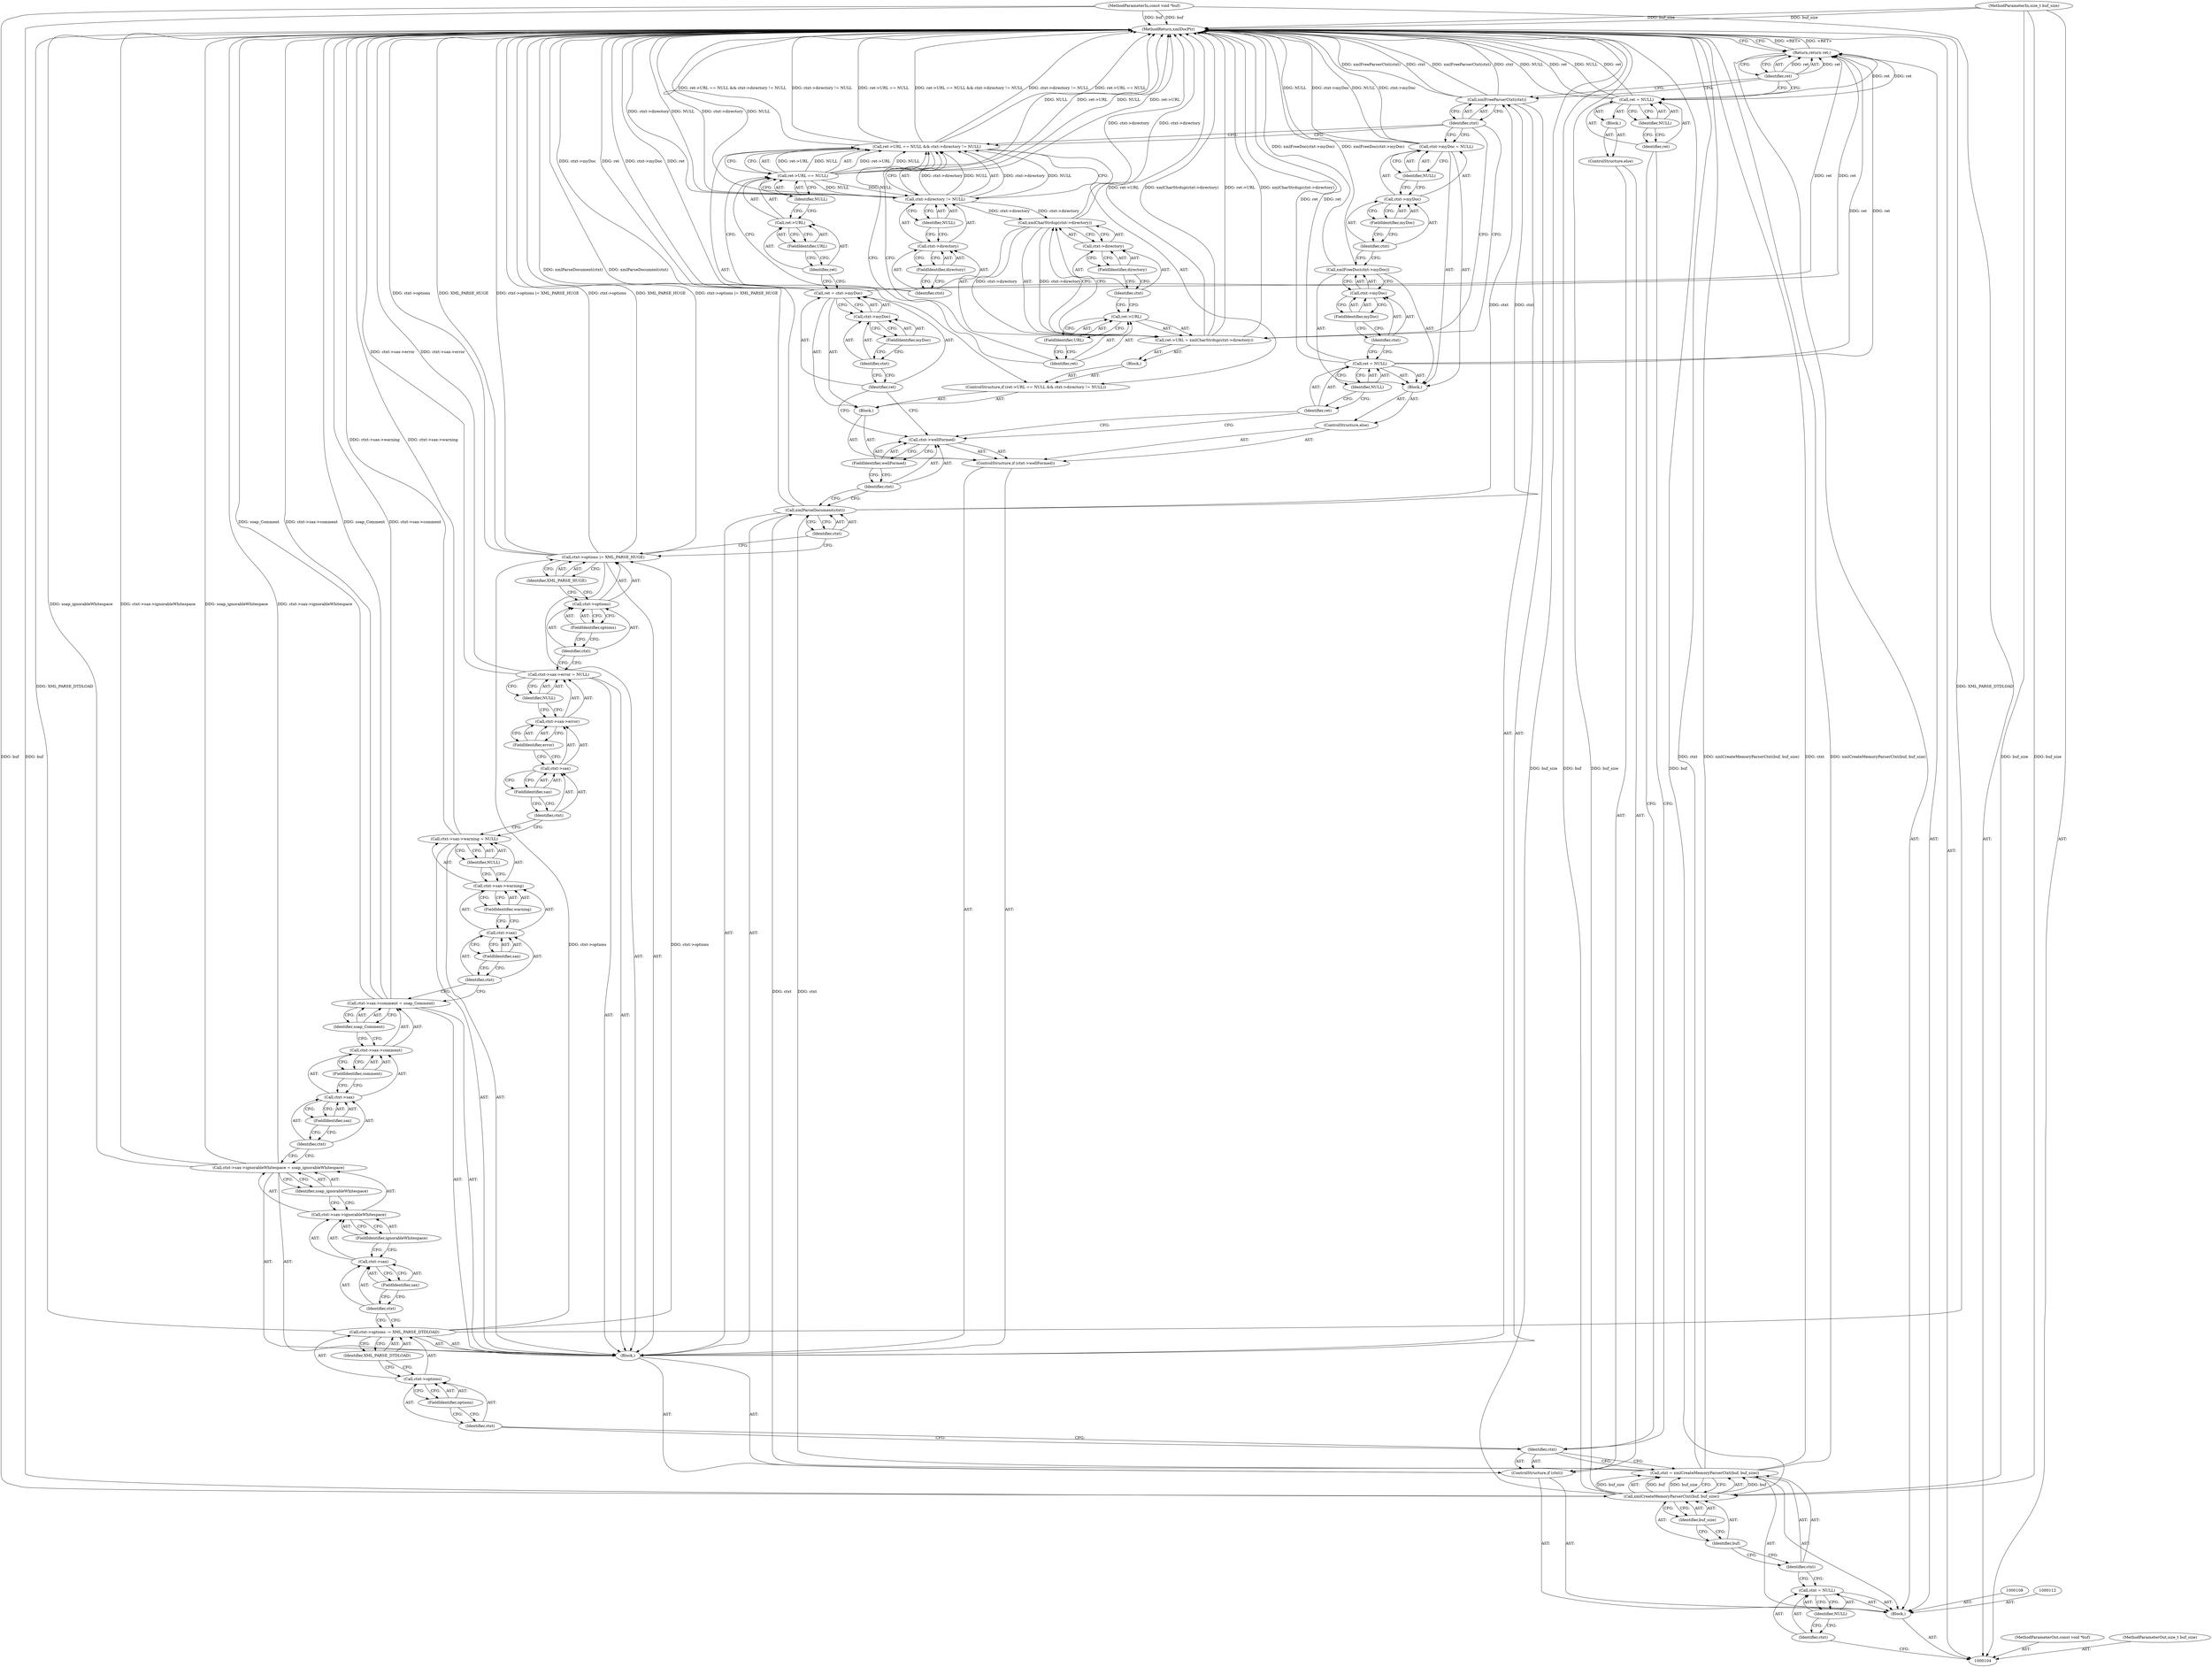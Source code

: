 digraph "1_php_188c196d4da60bdde9190d2fc532650d17f7af2d_0" {
"1000215" [label="(MethodReturn,xmlDocPtr)"];
"1000105" [label="(MethodParameterIn,const void *buf)"];
"1000279" [label="(MethodParameterOut,const void *buf)"];
"1000106" [label="(MethodParameterIn,size_t buf_size)"];
"1000280" [label="(MethodParameterOut,size_t buf_size)"];
"1000119" [label="(Identifier,ctxt)"];
"1000120" [label="(Block,)"];
"1000118" [label="(ControlStructure,if (ctxt))"];
"1000121" [label="(Call,ctxt->options -= XML_PARSE_DTDLOAD)"];
"1000122" [label="(Call,ctxt->options)"];
"1000123" [label="(Identifier,ctxt)"];
"1000124" [label="(FieldIdentifier,options)"];
"1000125" [label="(Identifier,XML_PARSE_DTDLOAD)"];
"1000126" [label="(Call,ctxt->sax->ignorableWhitespace = soap_ignorableWhitespace)"];
"1000127" [label="(Call,ctxt->sax->ignorableWhitespace)"];
"1000128" [label="(Call,ctxt->sax)"];
"1000129" [label="(Identifier,ctxt)"];
"1000130" [label="(FieldIdentifier,sax)"];
"1000131" [label="(FieldIdentifier,ignorableWhitespace)"];
"1000132" [label="(Identifier,soap_ignorableWhitespace)"];
"1000133" [label="(Call,ctxt->sax->comment = soap_Comment)"];
"1000134" [label="(Call,ctxt->sax->comment)"];
"1000135" [label="(Call,ctxt->sax)"];
"1000136" [label="(Identifier,ctxt)"];
"1000137" [label="(FieldIdentifier,sax)"];
"1000138" [label="(FieldIdentifier,comment)"];
"1000139" [label="(Identifier,soap_Comment)"];
"1000140" [label="(Call,ctxt->sax->warning = NULL)"];
"1000141" [label="(Call,ctxt->sax->warning)"];
"1000142" [label="(Call,ctxt->sax)"];
"1000143" [label="(Identifier,ctxt)"];
"1000144" [label="(FieldIdentifier,sax)"];
"1000145" [label="(FieldIdentifier,warning)"];
"1000146" [label="(Identifier,NULL)"];
"1000152" [label="(FieldIdentifier,error)"];
"1000147" [label="(Call,ctxt->sax->error = NULL)"];
"1000148" [label="(Call,ctxt->sax->error)"];
"1000149" [label="(Call,ctxt->sax)"];
"1000150" [label="(Identifier,ctxt)"];
"1000153" [label="(Identifier,NULL)"];
"1000151" [label="(FieldIdentifier,sax)"];
"1000158" [label="(Identifier,XML_PARSE_HUGE)"];
"1000154" [label="(Call,ctxt->options |= XML_PARSE_HUGE)"];
"1000155" [label="(Call,ctxt->options)"];
"1000156" [label="(Identifier,ctxt)"];
"1000157" [label="(FieldIdentifier,options)"];
"1000107" [label="(Block,)"];
"1000160" [label="(Identifier,ctxt)"];
"1000159" [label="(Call,xmlParseDocument(ctxt))"];
"1000164" [label="(FieldIdentifier,wellFormed)"];
"1000161" [label="(ControlStructure,if (ctxt->wellFormed))"];
"1000165" [label="(Block,)"];
"1000162" [label="(Call,ctxt->wellFormed)"];
"1000163" [label="(Identifier,ctxt)"];
"1000170" [label="(FieldIdentifier,myDoc)"];
"1000166" [label="(Call,ret = ctxt->myDoc)"];
"1000167" [label="(Identifier,ret)"];
"1000168" [label="(Call,ctxt->myDoc)"];
"1000169" [label="(Identifier,ctxt)"];
"1000176" [label="(FieldIdentifier,URL)"];
"1000177" [label="(Identifier,NULL)"];
"1000178" [label="(Call,ctxt->directory != NULL)"];
"1000179" [label="(Call,ctxt->directory)"];
"1000180" [label="(Identifier,ctxt)"];
"1000171" [label="(ControlStructure,if (ret->URL == NULL && ctxt->directory != NULL))"];
"1000181" [label="(FieldIdentifier,directory)"];
"1000182" [label="(Identifier,NULL)"];
"1000183" [label="(Block,)"];
"1000172" [label="(Call,ret->URL == NULL && ctxt->directory != NULL)"];
"1000173" [label="(Call,ret->URL == NULL)"];
"1000174" [label="(Call,ret->URL)"];
"1000175" [label="(Identifier,ret)"];
"1000188" [label="(Call,xmlCharStrdup(ctxt->directory))"];
"1000189" [label="(Call,ctxt->directory)"];
"1000190" [label="(Identifier,ctxt)"];
"1000191" [label="(FieldIdentifier,directory)"];
"1000184" [label="(Call,ret->URL = xmlCharStrdup(ctxt->directory))"];
"1000185" [label="(Call,ret->URL)"];
"1000186" [label="(Identifier,ret)"];
"1000187" [label="(FieldIdentifier,URL)"];
"1000192" [label="(ControlStructure,else)"];
"1000193" [label="(Block,)"];
"1000194" [label="(Call,ret = NULL)"];
"1000195" [label="(Identifier,ret)"];
"1000196" [label="(Identifier,NULL)"];
"1000198" [label="(Call,ctxt->myDoc)"];
"1000199" [label="(Identifier,ctxt)"];
"1000200" [label="(FieldIdentifier,myDoc)"];
"1000197" [label="(Call,xmlFreeDoc(ctxt->myDoc))"];
"1000205" [label="(Identifier,NULL)"];
"1000201" [label="(Call,ctxt->myDoc = NULL)"];
"1000202" [label="(Call,ctxt->myDoc)"];
"1000203" [label="(Identifier,ctxt)"];
"1000204" [label="(FieldIdentifier,myDoc)"];
"1000109" [label="(Call,ctxt = NULL)"];
"1000110" [label="(Identifier,ctxt)"];
"1000111" [label="(Identifier,NULL)"];
"1000206" [label="(Call,xmlFreeParserCtxt(ctxt))"];
"1000207" [label="(Identifier,ctxt)"];
"1000208" [label="(ControlStructure,else)"];
"1000209" [label="(Block,)"];
"1000210" [label="(Call,ret = NULL)"];
"1000211" [label="(Identifier,ret)"];
"1000212" [label="(Identifier,NULL)"];
"1000213" [label="(Return,return ret;)"];
"1000214" [label="(Identifier,ret)"];
"1000115" [label="(Call,xmlCreateMemoryParserCtxt(buf, buf_size))"];
"1000116" [label="(Identifier,buf)"];
"1000117" [label="(Identifier,buf_size)"];
"1000113" [label="(Call,ctxt = xmlCreateMemoryParserCtxt(buf, buf_size))"];
"1000114" [label="(Identifier,ctxt)"];
"1000215" -> "1000104"  [label="AST: "];
"1000215" -> "1000213"  [label="CFG: "];
"1000213" -> "1000215"  [label="DDG: <RET>"];
"1000172" -> "1000215"  [label="DDG: ret->URL == NULL && ctxt->directory != NULL"];
"1000172" -> "1000215"  [label="DDG: ctxt->directory != NULL"];
"1000172" -> "1000215"  [label="DDG: ret->URL == NULL"];
"1000184" -> "1000215"  [label="DDG: ret->URL"];
"1000184" -> "1000215"  [label="DDG: xmlCharStrdup(ctxt->directory)"];
"1000178" -> "1000215"  [label="DDG: ctxt->directory"];
"1000178" -> "1000215"  [label="DDG: NULL"];
"1000105" -> "1000215"  [label="DDG: buf"];
"1000147" -> "1000215"  [label="DDG: ctxt->sax->error"];
"1000197" -> "1000215"  [label="DDG: xmlFreeDoc(ctxt->myDoc)"];
"1000173" -> "1000215"  [label="DDG: NULL"];
"1000173" -> "1000215"  [label="DDG: ret->URL"];
"1000201" -> "1000215"  [label="DDG: NULL"];
"1000201" -> "1000215"  [label="DDG: ctxt->myDoc"];
"1000159" -> "1000215"  [label="DDG: xmlParseDocument(ctxt)"];
"1000115" -> "1000215"  [label="DDG: buf_size"];
"1000115" -> "1000215"  [label="DDG: buf"];
"1000166" -> "1000215"  [label="DDG: ctxt->myDoc"];
"1000166" -> "1000215"  [label="DDG: ret"];
"1000121" -> "1000215"  [label="DDG: XML_PARSE_DTDLOAD"];
"1000113" -> "1000215"  [label="DDG: ctxt"];
"1000113" -> "1000215"  [label="DDG: xmlCreateMemoryParserCtxt(buf, buf_size)"];
"1000188" -> "1000215"  [label="DDG: ctxt->directory"];
"1000206" -> "1000215"  [label="DDG: xmlFreeParserCtxt(ctxt)"];
"1000206" -> "1000215"  [label="DDG: ctxt"];
"1000126" -> "1000215"  [label="DDG: soap_ignorableWhitespace"];
"1000126" -> "1000215"  [label="DDG: ctxt->sax->ignorableWhitespace"];
"1000140" -> "1000215"  [label="DDG: ctxt->sax->warning"];
"1000133" -> "1000215"  [label="DDG: soap_Comment"];
"1000133" -> "1000215"  [label="DDG: ctxt->sax->comment"];
"1000194" -> "1000215"  [label="DDG: ret"];
"1000154" -> "1000215"  [label="DDG: ctxt->options"];
"1000154" -> "1000215"  [label="DDG: XML_PARSE_HUGE"];
"1000154" -> "1000215"  [label="DDG: ctxt->options |= XML_PARSE_HUGE"];
"1000210" -> "1000215"  [label="DDG: NULL"];
"1000210" -> "1000215"  [label="DDG: ret"];
"1000106" -> "1000215"  [label="DDG: buf_size"];
"1000105" -> "1000104"  [label="AST: "];
"1000105" -> "1000215"  [label="DDG: buf"];
"1000105" -> "1000115"  [label="DDG: buf"];
"1000279" -> "1000104"  [label="AST: "];
"1000106" -> "1000104"  [label="AST: "];
"1000106" -> "1000215"  [label="DDG: buf_size"];
"1000106" -> "1000115"  [label="DDG: buf_size"];
"1000280" -> "1000104"  [label="AST: "];
"1000119" -> "1000118"  [label="AST: "];
"1000119" -> "1000113"  [label="CFG: "];
"1000123" -> "1000119"  [label="CFG: "];
"1000211" -> "1000119"  [label="CFG: "];
"1000120" -> "1000118"  [label="AST: "];
"1000121" -> "1000120"  [label="AST: "];
"1000126" -> "1000120"  [label="AST: "];
"1000133" -> "1000120"  [label="AST: "];
"1000140" -> "1000120"  [label="AST: "];
"1000147" -> "1000120"  [label="AST: "];
"1000154" -> "1000120"  [label="AST: "];
"1000159" -> "1000120"  [label="AST: "];
"1000161" -> "1000120"  [label="AST: "];
"1000206" -> "1000120"  [label="AST: "];
"1000118" -> "1000107"  [label="AST: "];
"1000119" -> "1000118"  [label="AST: "];
"1000120" -> "1000118"  [label="AST: "];
"1000208" -> "1000118"  [label="AST: "];
"1000121" -> "1000120"  [label="AST: "];
"1000121" -> "1000125"  [label="CFG: "];
"1000122" -> "1000121"  [label="AST: "];
"1000125" -> "1000121"  [label="AST: "];
"1000129" -> "1000121"  [label="CFG: "];
"1000121" -> "1000215"  [label="DDG: XML_PARSE_DTDLOAD"];
"1000121" -> "1000154"  [label="DDG: ctxt->options"];
"1000122" -> "1000121"  [label="AST: "];
"1000122" -> "1000124"  [label="CFG: "];
"1000123" -> "1000122"  [label="AST: "];
"1000124" -> "1000122"  [label="AST: "];
"1000125" -> "1000122"  [label="CFG: "];
"1000123" -> "1000122"  [label="AST: "];
"1000123" -> "1000119"  [label="CFG: "];
"1000124" -> "1000123"  [label="CFG: "];
"1000124" -> "1000122"  [label="AST: "];
"1000124" -> "1000123"  [label="CFG: "];
"1000122" -> "1000124"  [label="CFG: "];
"1000125" -> "1000121"  [label="AST: "];
"1000125" -> "1000122"  [label="CFG: "];
"1000121" -> "1000125"  [label="CFG: "];
"1000126" -> "1000120"  [label="AST: "];
"1000126" -> "1000132"  [label="CFG: "];
"1000127" -> "1000126"  [label="AST: "];
"1000132" -> "1000126"  [label="AST: "];
"1000136" -> "1000126"  [label="CFG: "];
"1000126" -> "1000215"  [label="DDG: soap_ignorableWhitespace"];
"1000126" -> "1000215"  [label="DDG: ctxt->sax->ignorableWhitespace"];
"1000127" -> "1000126"  [label="AST: "];
"1000127" -> "1000131"  [label="CFG: "];
"1000128" -> "1000127"  [label="AST: "];
"1000131" -> "1000127"  [label="AST: "];
"1000132" -> "1000127"  [label="CFG: "];
"1000128" -> "1000127"  [label="AST: "];
"1000128" -> "1000130"  [label="CFG: "];
"1000129" -> "1000128"  [label="AST: "];
"1000130" -> "1000128"  [label="AST: "];
"1000131" -> "1000128"  [label="CFG: "];
"1000129" -> "1000128"  [label="AST: "];
"1000129" -> "1000121"  [label="CFG: "];
"1000130" -> "1000129"  [label="CFG: "];
"1000130" -> "1000128"  [label="AST: "];
"1000130" -> "1000129"  [label="CFG: "];
"1000128" -> "1000130"  [label="CFG: "];
"1000131" -> "1000127"  [label="AST: "];
"1000131" -> "1000128"  [label="CFG: "];
"1000127" -> "1000131"  [label="CFG: "];
"1000132" -> "1000126"  [label="AST: "];
"1000132" -> "1000127"  [label="CFG: "];
"1000126" -> "1000132"  [label="CFG: "];
"1000133" -> "1000120"  [label="AST: "];
"1000133" -> "1000139"  [label="CFG: "];
"1000134" -> "1000133"  [label="AST: "];
"1000139" -> "1000133"  [label="AST: "];
"1000143" -> "1000133"  [label="CFG: "];
"1000133" -> "1000215"  [label="DDG: soap_Comment"];
"1000133" -> "1000215"  [label="DDG: ctxt->sax->comment"];
"1000134" -> "1000133"  [label="AST: "];
"1000134" -> "1000138"  [label="CFG: "];
"1000135" -> "1000134"  [label="AST: "];
"1000138" -> "1000134"  [label="AST: "];
"1000139" -> "1000134"  [label="CFG: "];
"1000135" -> "1000134"  [label="AST: "];
"1000135" -> "1000137"  [label="CFG: "];
"1000136" -> "1000135"  [label="AST: "];
"1000137" -> "1000135"  [label="AST: "];
"1000138" -> "1000135"  [label="CFG: "];
"1000136" -> "1000135"  [label="AST: "];
"1000136" -> "1000126"  [label="CFG: "];
"1000137" -> "1000136"  [label="CFG: "];
"1000137" -> "1000135"  [label="AST: "];
"1000137" -> "1000136"  [label="CFG: "];
"1000135" -> "1000137"  [label="CFG: "];
"1000138" -> "1000134"  [label="AST: "];
"1000138" -> "1000135"  [label="CFG: "];
"1000134" -> "1000138"  [label="CFG: "];
"1000139" -> "1000133"  [label="AST: "];
"1000139" -> "1000134"  [label="CFG: "];
"1000133" -> "1000139"  [label="CFG: "];
"1000140" -> "1000120"  [label="AST: "];
"1000140" -> "1000146"  [label="CFG: "];
"1000141" -> "1000140"  [label="AST: "];
"1000146" -> "1000140"  [label="AST: "];
"1000150" -> "1000140"  [label="CFG: "];
"1000140" -> "1000215"  [label="DDG: ctxt->sax->warning"];
"1000141" -> "1000140"  [label="AST: "];
"1000141" -> "1000145"  [label="CFG: "];
"1000142" -> "1000141"  [label="AST: "];
"1000145" -> "1000141"  [label="AST: "];
"1000146" -> "1000141"  [label="CFG: "];
"1000142" -> "1000141"  [label="AST: "];
"1000142" -> "1000144"  [label="CFG: "];
"1000143" -> "1000142"  [label="AST: "];
"1000144" -> "1000142"  [label="AST: "];
"1000145" -> "1000142"  [label="CFG: "];
"1000143" -> "1000142"  [label="AST: "];
"1000143" -> "1000133"  [label="CFG: "];
"1000144" -> "1000143"  [label="CFG: "];
"1000144" -> "1000142"  [label="AST: "];
"1000144" -> "1000143"  [label="CFG: "];
"1000142" -> "1000144"  [label="CFG: "];
"1000145" -> "1000141"  [label="AST: "];
"1000145" -> "1000142"  [label="CFG: "];
"1000141" -> "1000145"  [label="CFG: "];
"1000146" -> "1000140"  [label="AST: "];
"1000146" -> "1000141"  [label="CFG: "];
"1000140" -> "1000146"  [label="CFG: "];
"1000152" -> "1000148"  [label="AST: "];
"1000152" -> "1000149"  [label="CFG: "];
"1000148" -> "1000152"  [label="CFG: "];
"1000147" -> "1000120"  [label="AST: "];
"1000147" -> "1000153"  [label="CFG: "];
"1000148" -> "1000147"  [label="AST: "];
"1000153" -> "1000147"  [label="AST: "];
"1000156" -> "1000147"  [label="CFG: "];
"1000147" -> "1000215"  [label="DDG: ctxt->sax->error"];
"1000148" -> "1000147"  [label="AST: "];
"1000148" -> "1000152"  [label="CFG: "];
"1000149" -> "1000148"  [label="AST: "];
"1000152" -> "1000148"  [label="AST: "];
"1000153" -> "1000148"  [label="CFG: "];
"1000149" -> "1000148"  [label="AST: "];
"1000149" -> "1000151"  [label="CFG: "];
"1000150" -> "1000149"  [label="AST: "];
"1000151" -> "1000149"  [label="AST: "];
"1000152" -> "1000149"  [label="CFG: "];
"1000150" -> "1000149"  [label="AST: "];
"1000150" -> "1000140"  [label="CFG: "];
"1000151" -> "1000150"  [label="CFG: "];
"1000153" -> "1000147"  [label="AST: "];
"1000153" -> "1000148"  [label="CFG: "];
"1000147" -> "1000153"  [label="CFG: "];
"1000151" -> "1000149"  [label="AST: "];
"1000151" -> "1000150"  [label="CFG: "];
"1000149" -> "1000151"  [label="CFG: "];
"1000158" -> "1000154"  [label="AST: "];
"1000158" -> "1000155"  [label="CFG: "];
"1000154" -> "1000158"  [label="CFG: "];
"1000154" -> "1000120"  [label="AST: "];
"1000154" -> "1000158"  [label="CFG: "];
"1000155" -> "1000154"  [label="AST: "];
"1000158" -> "1000154"  [label="AST: "];
"1000160" -> "1000154"  [label="CFG: "];
"1000154" -> "1000215"  [label="DDG: ctxt->options"];
"1000154" -> "1000215"  [label="DDG: XML_PARSE_HUGE"];
"1000154" -> "1000215"  [label="DDG: ctxt->options |= XML_PARSE_HUGE"];
"1000121" -> "1000154"  [label="DDG: ctxt->options"];
"1000155" -> "1000154"  [label="AST: "];
"1000155" -> "1000157"  [label="CFG: "];
"1000156" -> "1000155"  [label="AST: "];
"1000157" -> "1000155"  [label="AST: "];
"1000158" -> "1000155"  [label="CFG: "];
"1000156" -> "1000155"  [label="AST: "];
"1000156" -> "1000147"  [label="CFG: "];
"1000157" -> "1000156"  [label="CFG: "];
"1000157" -> "1000155"  [label="AST: "];
"1000157" -> "1000156"  [label="CFG: "];
"1000155" -> "1000157"  [label="CFG: "];
"1000107" -> "1000104"  [label="AST: "];
"1000108" -> "1000107"  [label="AST: "];
"1000109" -> "1000107"  [label="AST: "];
"1000112" -> "1000107"  [label="AST: "];
"1000113" -> "1000107"  [label="AST: "];
"1000118" -> "1000107"  [label="AST: "];
"1000213" -> "1000107"  [label="AST: "];
"1000160" -> "1000159"  [label="AST: "];
"1000160" -> "1000154"  [label="CFG: "];
"1000159" -> "1000160"  [label="CFG: "];
"1000159" -> "1000120"  [label="AST: "];
"1000159" -> "1000160"  [label="CFG: "];
"1000160" -> "1000159"  [label="AST: "];
"1000163" -> "1000159"  [label="CFG: "];
"1000159" -> "1000215"  [label="DDG: xmlParseDocument(ctxt)"];
"1000113" -> "1000159"  [label="DDG: ctxt"];
"1000159" -> "1000206"  [label="DDG: ctxt"];
"1000164" -> "1000162"  [label="AST: "];
"1000164" -> "1000163"  [label="CFG: "];
"1000162" -> "1000164"  [label="CFG: "];
"1000161" -> "1000120"  [label="AST: "];
"1000162" -> "1000161"  [label="AST: "];
"1000165" -> "1000161"  [label="AST: "];
"1000192" -> "1000161"  [label="AST: "];
"1000165" -> "1000161"  [label="AST: "];
"1000166" -> "1000165"  [label="AST: "];
"1000171" -> "1000165"  [label="AST: "];
"1000162" -> "1000161"  [label="AST: "];
"1000162" -> "1000164"  [label="CFG: "];
"1000163" -> "1000162"  [label="AST: "];
"1000164" -> "1000162"  [label="AST: "];
"1000167" -> "1000162"  [label="CFG: "];
"1000195" -> "1000162"  [label="CFG: "];
"1000163" -> "1000162"  [label="AST: "];
"1000163" -> "1000159"  [label="CFG: "];
"1000164" -> "1000163"  [label="CFG: "];
"1000170" -> "1000168"  [label="AST: "];
"1000170" -> "1000169"  [label="CFG: "];
"1000168" -> "1000170"  [label="CFG: "];
"1000166" -> "1000165"  [label="AST: "];
"1000166" -> "1000168"  [label="CFG: "];
"1000167" -> "1000166"  [label="AST: "];
"1000168" -> "1000166"  [label="AST: "];
"1000175" -> "1000166"  [label="CFG: "];
"1000166" -> "1000215"  [label="DDG: ctxt->myDoc"];
"1000166" -> "1000215"  [label="DDG: ret"];
"1000166" -> "1000213"  [label="DDG: ret"];
"1000167" -> "1000166"  [label="AST: "];
"1000167" -> "1000162"  [label="CFG: "];
"1000169" -> "1000167"  [label="CFG: "];
"1000168" -> "1000166"  [label="AST: "];
"1000168" -> "1000170"  [label="CFG: "];
"1000169" -> "1000168"  [label="AST: "];
"1000170" -> "1000168"  [label="AST: "];
"1000166" -> "1000168"  [label="CFG: "];
"1000169" -> "1000168"  [label="AST: "];
"1000169" -> "1000167"  [label="CFG: "];
"1000170" -> "1000169"  [label="CFG: "];
"1000176" -> "1000174"  [label="AST: "];
"1000176" -> "1000175"  [label="CFG: "];
"1000174" -> "1000176"  [label="CFG: "];
"1000177" -> "1000173"  [label="AST: "];
"1000177" -> "1000174"  [label="CFG: "];
"1000173" -> "1000177"  [label="CFG: "];
"1000178" -> "1000172"  [label="AST: "];
"1000178" -> "1000182"  [label="CFG: "];
"1000179" -> "1000178"  [label="AST: "];
"1000182" -> "1000178"  [label="AST: "];
"1000172" -> "1000178"  [label="CFG: "];
"1000178" -> "1000215"  [label="DDG: ctxt->directory"];
"1000178" -> "1000215"  [label="DDG: NULL"];
"1000178" -> "1000172"  [label="DDG: ctxt->directory"];
"1000178" -> "1000172"  [label="DDG: NULL"];
"1000173" -> "1000178"  [label="DDG: NULL"];
"1000178" -> "1000188"  [label="DDG: ctxt->directory"];
"1000179" -> "1000178"  [label="AST: "];
"1000179" -> "1000181"  [label="CFG: "];
"1000180" -> "1000179"  [label="AST: "];
"1000181" -> "1000179"  [label="AST: "];
"1000182" -> "1000179"  [label="CFG: "];
"1000180" -> "1000179"  [label="AST: "];
"1000180" -> "1000173"  [label="CFG: "];
"1000181" -> "1000180"  [label="CFG: "];
"1000171" -> "1000165"  [label="AST: "];
"1000172" -> "1000171"  [label="AST: "];
"1000183" -> "1000171"  [label="AST: "];
"1000181" -> "1000179"  [label="AST: "];
"1000181" -> "1000180"  [label="CFG: "];
"1000179" -> "1000181"  [label="CFG: "];
"1000182" -> "1000178"  [label="AST: "];
"1000182" -> "1000179"  [label="CFG: "];
"1000178" -> "1000182"  [label="CFG: "];
"1000183" -> "1000171"  [label="AST: "];
"1000184" -> "1000183"  [label="AST: "];
"1000172" -> "1000171"  [label="AST: "];
"1000172" -> "1000173"  [label="CFG: "];
"1000172" -> "1000178"  [label="CFG: "];
"1000173" -> "1000172"  [label="AST: "];
"1000178" -> "1000172"  [label="AST: "];
"1000186" -> "1000172"  [label="CFG: "];
"1000207" -> "1000172"  [label="CFG: "];
"1000172" -> "1000215"  [label="DDG: ret->URL == NULL && ctxt->directory != NULL"];
"1000172" -> "1000215"  [label="DDG: ctxt->directory != NULL"];
"1000172" -> "1000215"  [label="DDG: ret->URL == NULL"];
"1000173" -> "1000172"  [label="DDG: ret->URL"];
"1000173" -> "1000172"  [label="DDG: NULL"];
"1000178" -> "1000172"  [label="DDG: ctxt->directory"];
"1000178" -> "1000172"  [label="DDG: NULL"];
"1000173" -> "1000172"  [label="AST: "];
"1000173" -> "1000177"  [label="CFG: "];
"1000174" -> "1000173"  [label="AST: "];
"1000177" -> "1000173"  [label="AST: "];
"1000180" -> "1000173"  [label="CFG: "];
"1000172" -> "1000173"  [label="CFG: "];
"1000173" -> "1000215"  [label="DDG: NULL"];
"1000173" -> "1000215"  [label="DDG: ret->URL"];
"1000173" -> "1000172"  [label="DDG: ret->URL"];
"1000173" -> "1000172"  [label="DDG: NULL"];
"1000173" -> "1000178"  [label="DDG: NULL"];
"1000174" -> "1000173"  [label="AST: "];
"1000174" -> "1000176"  [label="CFG: "];
"1000175" -> "1000174"  [label="AST: "];
"1000176" -> "1000174"  [label="AST: "];
"1000177" -> "1000174"  [label="CFG: "];
"1000175" -> "1000174"  [label="AST: "];
"1000175" -> "1000166"  [label="CFG: "];
"1000176" -> "1000175"  [label="CFG: "];
"1000188" -> "1000184"  [label="AST: "];
"1000188" -> "1000189"  [label="CFG: "];
"1000189" -> "1000188"  [label="AST: "];
"1000184" -> "1000188"  [label="CFG: "];
"1000188" -> "1000215"  [label="DDG: ctxt->directory"];
"1000188" -> "1000184"  [label="DDG: ctxt->directory"];
"1000178" -> "1000188"  [label="DDG: ctxt->directory"];
"1000189" -> "1000188"  [label="AST: "];
"1000189" -> "1000191"  [label="CFG: "];
"1000190" -> "1000189"  [label="AST: "];
"1000191" -> "1000189"  [label="AST: "];
"1000188" -> "1000189"  [label="CFG: "];
"1000190" -> "1000189"  [label="AST: "];
"1000190" -> "1000185"  [label="CFG: "];
"1000191" -> "1000190"  [label="CFG: "];
"1000191" -> "1000189"  [label="AST: "];
"1000191" -> "1000190"  [label="CFG: "];
"1000189" -> "1000191"  [label="CFG: "];
"1000184" -> "1000183"  [label="AST: "];
"1000184" -> "1000188"  [label="CFG: "];
"1000185" -> "1000184"  [label="AST: "];
"1000188" -> "1000184"  [label="AST: "];
"1000207" -> "1000184"  [label="CFG: "];
"1000184" -> "1000215"  [label="DDG: ret->URL"];
"1000184" -> "1000215"  [label="DDG: xmlCharStrdup(ctxt->directory)"];
"1000188" -> "1000184"  [label="DDG: ctxt->directory"];
"1000185" -> "1000184"  [label="AST: "];
"1000185" -> "1000187"  [label="CFG: "];
"1000186" -> "1000185"  [label="AST: "];
"1000187" -> "1000185"  [label="AST: "];
"1000190" -> "1000185"  [label="CFG: "];
"1000186" -> "1000185"  [label="AST: "];
"1000186" -> "1000172"  [label="CFG: "];
"1000187" -> "1000186"  [label="CFG: "];
"1000187" -> "1000185"  [label="AST: "];
"1000187" -> "1000186"  [label="CFG: "];
"1000185" -> "1000187"  [label="CFG: "];
"1000192" -> "1000161"  [label="AST: "];
"1000193" -> "1000192"  [label="AST: "];
"1000193" -> "1000192"  [label="AST: "];
"1000194" -> "1000193"  [label="AST: "];
"1000197" -> "1000193"  [label="AST: "];
"1000201" -> "1000193"  [label="AST: "];
"1000194" -> "1000193"  [label="AST: "];
"1000194" -> "1000196"  [label="CFG: "];
"1000195" -> "1000194"  [label="AST: "];
"1000196" -> "1000194"  [label="AST: "];
"1000199" -> "1000194"  [label="CFG: "];
"1000194" -> "1000215"  [label="DDG: ret"];
"1000194" -> "1000213"  [label="DDG: ret"];
"1000195" -> "1000194"  [label="AST: "];
"1000195" -> "1000162"  [label="CFG: "];
"1000196" -> "1000195"  [label="CFG: "];
"1000196" -> "1000194"  [label="AST: "];
"1000196" -> "1000195"  [label="CFG: "];
"1000194" -> "1000196"  [label="CFG: "];
"1000198" -> "1000197"  [label="AST: "];
"1000198" -> "1000200"  [label="CFG: "];
"1000199" -> "1000198"  [label="AST: "];
"1000200" -> "1000198"  [label="AST: "];
"1000197" -> "1000198"  [label="CFG: "];
"1000199" -> "1000198"  [label="AST: "];
"1000199" -> "1000194"  [label="CFG: "];
"1000200" -> "1000199"  [label="CFG: "];
"1000200" -> "1000198"  [label="AST: "];
"1000200" -> "1000199"  [label="CFG: "];
"1000198" -> "1000200"  [label="CFG: "];
"1000197" -> "1000193"  [label="AST: "];
"1000197" -> "1000198"  [label="CFG: "];
"1000198" -> "1000197"  [label="AST: "];
"1000203" -> "1000197"  [label="CFG: "];
"1000197" -> "1000215"  [label="DDG: xmlFreeDoc(ctxt->myDoc)"];
"1000205" -> "1000201"  [label="AST: "];
"1000205" -> "1000202"  [label="CFG: "];
"1000201" -> "1000205"  [label="CFG: "];
"1000201" -> "1000193"  [label="AST: "];
"1000201" -> "1000205"  [label="CFG: "];
"1000202" -> "1000201"  [label="AST: "];
"1000205" -> "1000201"  [label="AST: "];
"1000207" -> "1000201"  [label="CFG: "];
"1000201" -> "1000215"  [label="DDG: NULL"];
"1000201" -> "1000215"  [label="DDG: ctxt->myDoc"];
"1000202" -> "1000201"  [label="AST: "];
"1000202" -> "1000204"  [label="CFG: "];
"1000203" -> "1000202"  [label="AST: "];
"1000204" -> "1000202"  [label="AST: "];
"1000205" -> "1000202"  [label="CFG: "];
"1000203" -> "1000202"  [label="AST: "];
"1000203" -> "1000197"  [label="CFG: "];
"1000204" -> "1000203"  [label="CFG: "];
"1000204" -> "1000202"  [label="AST: "];
"1000204" -> "1000203"  [label="CFG: "];
"1000202" -> "1000204"  [label="CFG: "];
"1000109" -> "1000107"  [label="AST: "];
"1000109" -> "1000111"  [label="CFG: "];
"1000110" -> "1000109"  [label="AST: "];
"1000111" -> "1000109"  [label="AST: "];
"1000114" -> "1000109"  [label="CFG: "];
"1000110" -> "1000109"  [label="AST: "];
"1000110" -> "1000104"  [label="CFG: "];
"1000111" -> "1000110"  [label="CFG: "];
"1000111" -> "1000109"  [label="AST: "];
"1000111" -> "1000110"  [label="CFG: "];
"1000109" -> "1000111"  [label="CFG: "];
"1000206" -> "1000120"  [label="AST: "];
"1000206" -> "1000207"  [label="CFG: "];
"1000207" -> "1000206"  [label="AST: "];
"1000214" -> "1000206"  [label="CFG: "];
"1000206" -> "1000215"  [label="DDG: xmlFreeParserCtxt(ctxt)"];
"1000206" -> "1000215"  [label="DDG: ctxt"];
"1000159" -> "1000206"  [label="DDG: ctxt"];
"1000207" -> "1000206"  [label="AST: "];
"1000207" -> "1000184"  [label="CFG: "];
"1000207" -> "1000172"  [label="CFG: "];
"1000207" -> "1000201"  [label="CFG: "];
"1000206" -> "1000207"  [label="CFG: "];
"1000208" -> "1000118"  [label="AST: "];
"1000209" -> "1000208"  [label="AST: "];
"1000209" -> "1000208"  [label="AST: "];
"1000210" -> "1000209"  [label="AST: "];
"1000210" -> "1000209"  [label="AST: "];
"1000210" -> "1000212"  [label="CFG: "];
"1000211" -> "1000210"  [label="AST: "];
"1000212" -> "1000210"  [label="AST: "];
"1000214" -> "1000210"  [label="CFG: "];
"1000210" -> "1000215"  [label="DDG: NULL"];
"1000210" -> "1000215"  [label="DDG: ret"];
"1000210" -> "1000213"  [label="DDG: ret"];
"1000211" -> "1000210"  [label="AST: "];
"1000211" -> "1000119"  [label="CFG: "];
"1000212" -> "1000211"  [label="CFG: "];
"1000212" -> "1000210"  [label="AST: "];
"1000212" -> "1000211"  [label="CFG: "];
"1000210" -> "1000212"  [label="CFG: "];
"1000213" -> "1000107"  [label="AST: "];
"1000213" -> "1000214"  [label="CFG: "];
"1000214" -> "1000213"  [label="AST: "];
"1000215" -> "1000213"  [label="CFG: "];
"1000213" -> "1000215"  [label="DDG: <RET>"];
"1000214" -> "1000213"  [label="DDG: ret"];
"1000194" -> "1000213"  [label="DDG: ret"];
"1000166" -> "1000213"  [label="DDG: ret"];
"1000210" -> "1000213"  [label="DDG: ret"];
"1000214" -> "1000213"  [label="AST: "];
"1000214" -> "1000206"  [label="CFG: "];
"1000214" -> "1000210"  [label="CFG: "];
"1000213" -> "1000214"  [label="CFG: "];
"1000214" -> "1000213"  [label="DDG: ret"];
"1000115" -> "1000113"  [label="AST: "];
"1000115" -> "1000117"  [label="CFG: "];
"1000116" -> "1000115"  [label="AST: "];
"1000117" -> "1000115"  [label="AST: "];
"1000113" -> "1000115"  [label="CFG: "];
"1000115" -> "1000215"  [label="DDG: buf_size"];
"1000115" -> "1000215"  [label="DDG: buf"];
"1000115" -> "1000113"  [label="DDG: buf"];
"1000115" -> "1000113"  [label="DDG: buf_size"];
"1000105" -> "1000115"  [label="DDG: buf"];
"1000106" -> "1000115"  [label="DDG: buf_size"];
"1000116" -> "1000115"  [label="AST: "];
"1000116" -> "1000114"  [label="CFG: "];
"1000117" -> "1000116"  [label="CFG: "];
"1000117" -> "1000115"  [label="AST: "];
"1000117" -> "1000116"  [label="CFG: "];
"1000115" -> "1000117"  [label="CFG: "];
"1000113" -> "1000107"  [label="AST: "];
"1000113" -> "1000115"  [label="CFG: "];
"1000114" -> "1000113"  [label="AST: "];
"1000115" -> "1000113"  [label="AST: "];
"1000119" -> "1000113"  [label="CFG: "];
"1000113" -> "1000215"  [label="DDG: ctxt"];
"1000113" -> "1000215"  [label="DDG: xmlCreateMemoryParserCtxt(buf, buf_size)"];
"1000115" -> "1000113"  [label="DDG: buf"];
"1000115" -> "1000113"  [label="DDG: buf_size"];
"1000113" -> "1000159"  [label="DDG: ctxt"];
"1000114" -> "1000113"  [label="AST: "];
"1000114" -> "1000109"  [label="CFG: "];
"1000116" -> "1000114"  [label="CFG: "];
}
